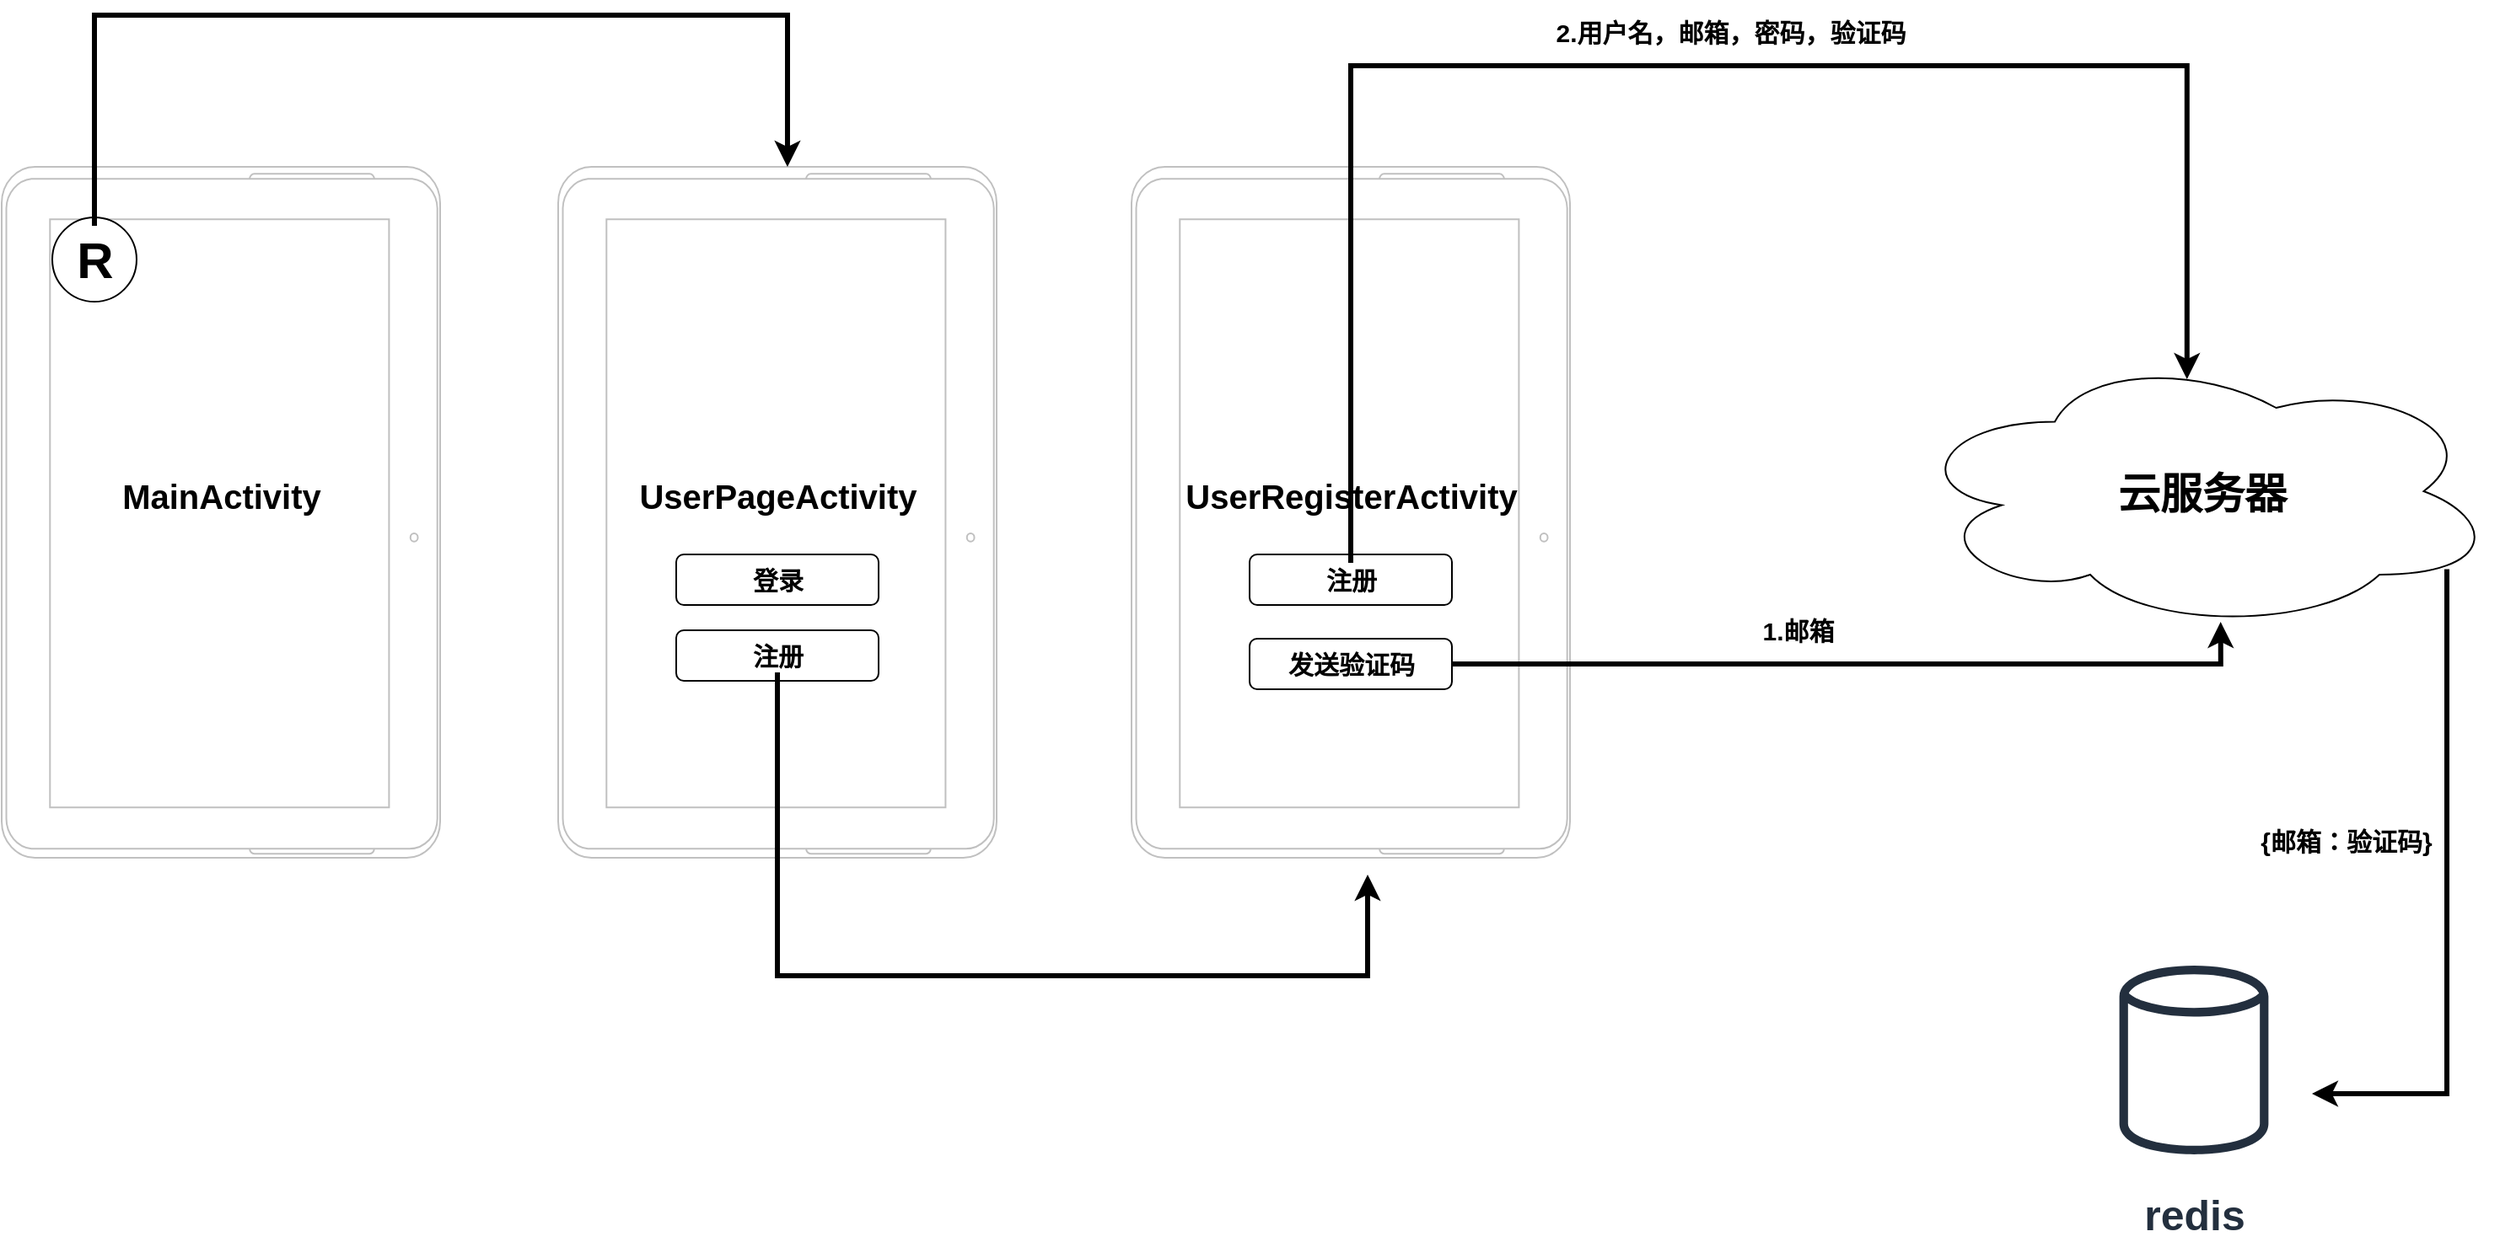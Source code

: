 <mxfile version="14.1.1" type="github">
  <diagram id="mDZLRjDJ_hvgON_GbtkW" name="Page-1">
    <mxGraphModel dx="2249" dy="762" grid="1" gridSize="10" guides="1" tooltips="1" connect="1" arrows="1" fold="1" page="1" pageScale="1" pageWidth="827" pageHeight="1169" math="0" shadow="0">
      <root>
        <mxCell id="0" />
        <mxCell id="1" parent="0" />
        <mxCell id="J_rocCRcKPg6Xyfqivn3-7" value="" style="group" parent="1" vertex="1" connectable="0">
          <mxGeometry x="-770" y="310" width="260" height="410" as="geometry" />
        </mxCell>
        <mxCell id="J_rocCRcKPg6Xyfqivn3-1" value="" style="verticalLabelPosition=bottom;verticalAlign=top;html=1;shadow=0;dashed=0;strokeWidth=1;shape=mxgraph.android.tab2;strokeColor=#c0c0c0;" parent="J_rocCRcKPg6Xyfqivn3-7" vertex="1">
          <mxGeometry width="260" height="410" as="geometry" />
        </mxCell>
        <mxCell id="J_rocCRcKPg6Xyfqivn3-3" value="&lt;font style=&quot;vertical-align: inherit; font-size: 20px;&quot;&gt;&lt;font style=&quot;vertical-align: inherit; font-size: 20px;&quot;&gt;&lt;font style=&quot;vertical-align: inherit; font-size: 20px;&quot;&gt;&lt;font style=&quot;vertical-align: inherit; font-size: 20px;&quot;&gt;MainActivity&lt;/font&gt;&lt;/font&gt;&lt;/font&gt;&lt;/font&gt;" style="text;html=1;resizable=0;autosize=1;align=center;verticalAlign=middle;points=[];fillColor=none;strokeColor=none;rounded=0;fontStyle=1;fontSize=20;" parent="J_rocCRcKPg6Xyfqivn3-7" vertex="1">
          <mxGeometry x="65" y="180" width="130" height="30" as="geometry" />
        </mxCell>
        <mxCell id="J_rocCRcKPg6Xyfqivn3-4" value="" style="ellipse;whiteSpace=wrap;html=1;aspect=fixed;fontSize=20;" parent="J_rocCRcKPg6Xyfqivn3-7" vertex="1">
          <mxGeometry x="30" y="30" width="50" height="50" as="geometry" />
        </mxCell>
        <mxCell id="J_rocCRcKPg6Xyfqivn3-5" value="&lt;font style=&quot;vertical-align: inherit; font-size: 30px;&quot;&gt;&lt;font style=&quot;vertical-align: inherit; font-size: 30px;&quot;&gt;&lt;font style=&quot;vertical-align: inherit; font-size: 30px;&quot;&gt;&lt;font style=&quot;vertical-align: inherit; font-size: 30px;&quot;&gt;&lt;font style=&quot;vertical-align: inherit; font-size: 30px;&quot;&gt;&lt;font style=&quot;vertical-align: inherit; font-size: 30px;&quot;&gt;&lt;font style=&quot;vertical-align: inherit; font-size: 30px;&quot;&gt;&lt;font style=&quot;vertical-align: inherit; font-size: 30px;&quot;&gt;R&lt;/font&gt;&lt;/font&gt;&lt;/font&gt;&lt;/font&gt;&lt;/font&gt;&lt;/font&gt;&lt;/font&gt;&lt;/font&gt;" style="text;html=1;resizable=0;autosize=1;align=center;verticalAlign=middle;points=[];fillColor=none;strokeColor=none;rounded=0;fontSize=30;fontStyle=1" parent="J_rocCRcKPg6Xyfqivn3-7" vertex="1">
          <mxGeometry x="35" y="35" width="40" height="40" as="geometry" />
        </mxCell>
        <mxCell id="JdTl2YU2nar3yQbTGPbS-1" value="" style="group" vertex="1" connectable="0" parent="1">
          <mxGeometry x="-440" y="310" width="260" height="410" as="geometry" />
        </mxCell>
        <mxCell id="JdTl2YU2nar3yQbTGPbS-2" value="" style="verticalLabelPosition=bottom;verticalAlign=top;html=1;shadow=0;dashed=0;strokeWidth=1;shape=mxgraph.android.tab2;strokeColor=#c0c0c0;" vertex="1" parent="JdTl2YU2nar3yQbTGPbS-1">
          <mxGeometry width="260" height="410" as="geometry" />
        </mxCell>
        <mxCell id="JdTl2YU2nar3yQbTGPbS-3" value="&lt;font style=&quot;vertical-align: inherit ; font-size: 20px&quot;&gt;&lt;font style=&quot;vertical-align: inherit ; font-size: 20px&quot;&gt;&lt;font style=&quot;vertical-align: inherit ; font-size: 20px&quot;&gt;&lt;font style=&quot;vertical-align: inherit ; font-size: 20px&quot;&gt;UserPageActivity&lt;/font&gt;&lt;/font&gt;&lt;/font&gt;&lt;/font&gt;" style="text;html=1;resizable=0;autosize=1;align=center;verticalAlign=middle;points=[];fillColor=none;strokeColor=none;rounded=0;fontStyle=1;fontSize=20;" vertex="1" parent="JdTl2YU2nar3yQbTGPbS-1">
          <mxGeometry x="40" y="180" width="180" height="30" as="geometry" />
        </mxCell>
        <mxCell id="JdTl2YU2nar3yQbTGPbS-8" value="" style="group" vertex="1" connectable="0" parent="JdTl2YU2nar3yQbTGPbS-1">
          <mxGeometry x="70" y="230" width="120" height="30" as="geometry" />
        </mxCell>
        <mxCell id="JdTl2YU2nar3yQbTGPbS-6" value="" style="rounded=1;whiteSpace=wrap;html=1;" vertex="1" parent="JdTl2YU2nar3yQbTGPbS-8">
          <mxGeometry width="120" height="30" as="geometry" />
        </mxCell>
        <mxCell id="JdTl2YU2nar3yQbTGPbS-7" value="&lt;b&gt;&lt;font style=&quot;font-size: 15px&quot;&gt;登录&lt;/font&gt;&lt;/b&gt;" style="text;html=1;resizable=0;autosize=1;align=center;verticalAlign=middle;points=[];fillColor=none;strokeColor=none;rounded=0;" vertex="1" parent="JdTl2YU2nar3yQbTGPbS-8">
          <mxGeometry x="35" y="5" width="50" height="20" as="geometry" />
        </mxCell>
        <mxCell id="JdTl2YU2nar3yQbTGPbS-9" value="" style="group" vertex="1" connectable="0" parent="JdTl2YU2nar3yQbTGPbS-1">
          <mxGeometry x="70" y="275" width="120" height="30" as="geometry" />
        </mxCell>
        <mxCell id="JdTl2YU2nar3yQbTGPbS-10" value="" style="rounded=1;whiteSpace=wrap;html=1;" vertex="1" parent="JdTl2YU2nar3yQbTGPbS-9">
          <mxGeometry width="120" height="30" as="geometry" />
        </mxCell>
        <mxCell id="JdTl2YU2nar3yQbTGPbS-11" value="&lt;b&gt;&lt;font style=&quot;font-size: 15px&quot;&gt;注册&lt;/font&gt;&lt;/b&gt;" style="text;html=1;resizable=0;autosize=1;align=center;verticalAlign=middle;points=[];fillColor=none;strokeColor=none;rounded=0;" vertex="1" parent="JdTl2YU2nar3yQbTGPbS-9">
          <mxGeometry x="35" y="5" width="50" height="20" as="geometry" />
        </mxCell>
        <mxCell id="JdTl2YU2nar3yQbTGPbS-13" style="edgeStyle=orthogonalEdgeStyle;rounded=0;orthogonalLoop=1;jettySize=auto;html=1;entryX=0.523;entryY=0;entryDx=0;entryDy=0;entryPerimeter=0;strokeWidth=3;" edge="1" parent="1" source="J_rocCRcKPg6Xyfqivn3-5" target="JdTl2YU2nar3yQbTGPbS-2">
          <mxGeometry relative="1" as="geometry">
            <Array as="points">
              <mxPoint x="-715" y="220" />
              <mxPoint x="-304" y="220" />
            </Array>
          </mxGeometry>
        </mxCell>
        <mxCell id="JdTl2YU2nar3yQbTGPbS-14" value="" style="group" vertex="1" connectable="0" parent="1">
          <mxGeometry x="-100" y="310" width="260" height="410" as="geometry" />
        </mxCell>
        <mxCell id="JdTl2YU2nar3yQbTGPbS-15" value="" style="verticalLabelPosition=bottom;verticalAlign=top;html=1;shadow=0;dashed=0;strokeWidth=1;shape=mxgraph.android.tab2;strokeColor=#c0c0c0;" vertex="1" parent="JdTl2YU2nar3yQbTGPbS-14">
          <mxGeometry width="260" height="410" as="geometry" />
        </mxCell>
        <mxCell id="JdTl2YU2nar3yQbTGPbS-16" value="&lt;font style=&quot;vertical-align: inherit ; font-size: 20px&quot;&gt;&lt;font style=&quot;vertical-align: inherit ; font-size: 20px&quot;&gt;&lt;font style=&quot;vertical-align: inherit ; font-size: 20px&quot;&gt;&lt;font style=&quot;vertical-align: inherit ; font-size: 20px&quot;&gt;UserRegisterActivity&lt;/font&gt;&lt;/font&gt;&lt;/font&gt;&lt;/font&gt;" style="text;html=1;resizable=0;autosize=1;align=center;verticalAlign=middle;points=[];fillColor=none;strokeColor=none;rounded=0;fontStyle=1;fontSize=20;" vertex="1" parent="JdTl2YU2nar3yQbTGPbS-14">
          <mxGeometry x="25" y="180" width="210" height="30" as="geometry" />
        </mxCell>
        <mxCell id="JdTl2YU2nar3yQbTGPbS-19" value="" style="group" vertex="1" connectable="0" parent="JdTl2YU2nar3yQbTGPbS-14">
          <mxGeometry x="70" y="230" width="120" height="30" as="geometry" />
        </mxCell>
        <mxCell id="JdTl2YU2nar3yQbTGPbS-20" value="" style="rounded=1;whiteSpace=wrap;html=1;" vertex="1" parent="JdTl2YU2nar3yQbTGPbS-19">
          <mxGeometry width="120" height="30" as="geometry" />
        </mxCell>
        <mxCell id="JdTl2YU2nar3yQbTGPbS-21" value="&lt;b&gt;&lt;font style=&quot;font-size: 15px&quot;&gt;注册&lt;/font&gt;&lt;/b&gt;" style="text;html=1;resizable=0;autosize=1;align=center;verticalAlign=middle;points=[];fillColor=none;strokeColor=none;rounded=0;" vertex="1" parent="JdTl2YU2nar3yQbTGPbS-19">
          <mxGeometry x="35" y="5" width="50" height="20" as="geometry" />
        </mxCell>
        <mxCell id="JdTl2YU2nar3yQbTGPbS-22" value="" style="group" vertex="1" connectable="0" parent="JdTl2YU2nar3yQbTGPbS-14">
          <mxGeometry x="70" y="280" width="120" height="30" as="geometry" />
        </mxCell>
        <mxCell id="JdTl2YU2nar3yQbTGPbS-23" value="" style="rounded=1;whiteSpace=wrap;html=1;" vertex="1" parent="JdTl2YU2nar3yQbTGPbS-22">
          <mxGeometry width="120" height="30" as="geometry" />
        </mxCell>
        <mxCell id="JdTl2YU2nar3yQbTGPbS-24" value="&lt;b&gt;&lt;font style=&quot;font-size: 15px&quot;&gt;发送验证码&lt;/font&gt;&lt;/b&gt;" style="text;html=1;resizable=0;autosize=1;align=center;verticalAlign=middle;points=[];fillColor=none;strokeColor=none;rounded=0;" vertex="1" parent="JdTl2YU2nar3yQbTGPbS-22">
          <mxGeometry x="15" y="5" width="90" height="20" as="geometry" />
        </mxCell>
        <mxCell id="JdTl2YU2nar3yQbTGPbS-25" style="edgeStyle=orthogonalEdgeStyle;rounded=0;orthogonalLoop=1;jettySize=auto;html=1;strokeWidth=3;" edge="1" parent="1" source="JdTl2YU2nar3yQbTGPbS-11">
          <mxGeometry relative="1" as="geometry">
            <mxPoint x="40" y="730" as="targetPoint" />
            <Array as="points">
              <mxPoint x="-310" y="790" />
              <mxPoint x="40" y="790" />
            </Array>
          </mxGeometry>
        </mxCell>
        <mxCell id="JdTl2YU2nar3yQbTGPbS-37" style="edgeStyle=orthogonalEdgeStyle;rounded=0;orthogonalLoop=1;jettySize=auto;html=1;entryX=1;entryY=0.643;entryDx=0;entryDy=0;entryPerimeter=0;strokeWidth=3;" edge="1" parent="1" source="JdTl2YU2nar3yQbTGPbS-26" target="JdTl2YU2nar3yQbTGPbS-36">
          <mxGeometry relative="1" as="geometry">
            <Array as="points">
              <mxPoint x="680" y="860" />
            </Array>
          </mxGeometry>
        </mxCell>
        <mxCell id="JdTl2YU2nar3yQbTGPbS-26" value="&lt;font size=&quot;1&quot;&gt;&lt;b style=&quot;font-size: 25px&quot;&gt;云服务器&lt;/b&gt;&lt;/font&gt;" style="ellipse;shape=cloud;whiteSpace=wrap;html=1;align=center;" vertex="1" parent="1">
          <mxGeometry x="360" y="420" width="350" height="165" as="geometry" />
        </mxCell>
        <mxCell id="JdTl2YU2nar3yQbTGPbS-27" style="edgeStyle=orthogonalEdgeStyle;rounded=0;orthogonalLoop=1;jettySize=auto;html=1;entryX=0.531;entryY=0.97;entryDx=0;entryDy=0;entryPerimeter=0;strokeWidth=3;" edge="1" parent="1" source="JdTl2YU2nar3yQbTGPbS-23" target="JdTl2YU2nar3yQbTGPbS-26">
          <mxGeometry relative="1" as="geometry" />
        </mxCell>
        <mxCell id="JdTl2YU2nar3yQbTGPbS-28" value="&lt;b&gt;&lt;font style=&quot;font-size: 15px&quot;&gt;1.邮箱&lt;/font&gt;&lt;/b&gt;" style="text;html=1;resizable=0;autosize=1;align=center;verticalAlign=middle;points=[];fillColor=none;strokeColor=none;rounded=0;" vertex="1" parent="1">
          <mxGeometry x="265" y="575" width="60" height="20" as="geometry" />
        </mxCell>
        <mxCell id="JdTl2YU2nar3yQbTGPbS-34" style="edgeStyle=orthogonalEdgeStyle;rounded=0;orthogonalLoop=1;jettySize=auto;html=1;entryX=0.474;entryY=0.097;entryDx=0;entryDy=0;entryPerimeter=0;strokeWidth=3;" edge="1" parent="1" source="JdTl2YU2nar3yQbTGPbS-21" target="JdTl2YU2nar3yQbTGPbS-26">
          <mxGeometry relative="1" as="geometry">
            <Array as="points">
              <mxPoint x="30" y="250" />
              <mxPoint x="526" y="250" />
            </Array>
          </mxGeometry>
        </mxCell>
        <mxCell id="JdTl2YU2nar3yQbTGPbS-35" value="&lt;b&gt;&lt;font style=&quot;font-size: 15px&quot;&gt;2.用户名，邮箱，密码，验证码&lt;/font&gt;&lt;/b&gt;" style="text;html=1;resizable=0;autosize=1;align=center;verticalAlign=middle;points=[];fillColor=none;strokeColor=none;rounded=0;" vertex="1" parent="1">
          <mxGeometry x="145" y="220" width="220" height="20" as="geometry" />
        </mxCell>
        <mxCell id="JdTl2YU2nar3yQbTGPbS-36" value="&lt;font style=&quot;font-size: 25px&quot;&gt;&lt;b&gt;redis&lt;/b&gt;&lt;/font&gt;" style="outlineConnect=0;fontColor=#232F3E;gradientColor=none;strokeColor=#232F3E;fillColor=#ffffff;dashed=0;verticalLabelPosition=bottom;verticalAlign=top;align=center;html=1;fontSize=12;fontStyle=0;aspect=fixed;shape=mxgraph.aws4.resourceIcon;resIcon=mxgraph.aws4.generic_database;" vertex="1" parent="1">
          <mxGeometry x="460" y="770" width="140" height="140" as="geometry" />
        </mxCell>
        <mxCell id="JdTl2YU2nar3yQbTGPbS-38" value="&lt;b&gt;&lt;font style=&quot;font-size: 15px&quot;&gt;{邮箱：验证码}&lt;/font&gt;&lt;/b&gt;" style="text;html=1;resizable=0;autosize=1;align=center;verticalAlign=middle;points=[];fillColor=none;strokeColor=none;rounded=0;" vertex="1" parent="1">
          <mxGeometry x="560" y="700" width="120" height="20" as="geometry" />
        </mxCell>
      </root>
    </mxGraphModel>
  </diagram>
</mxfile>
